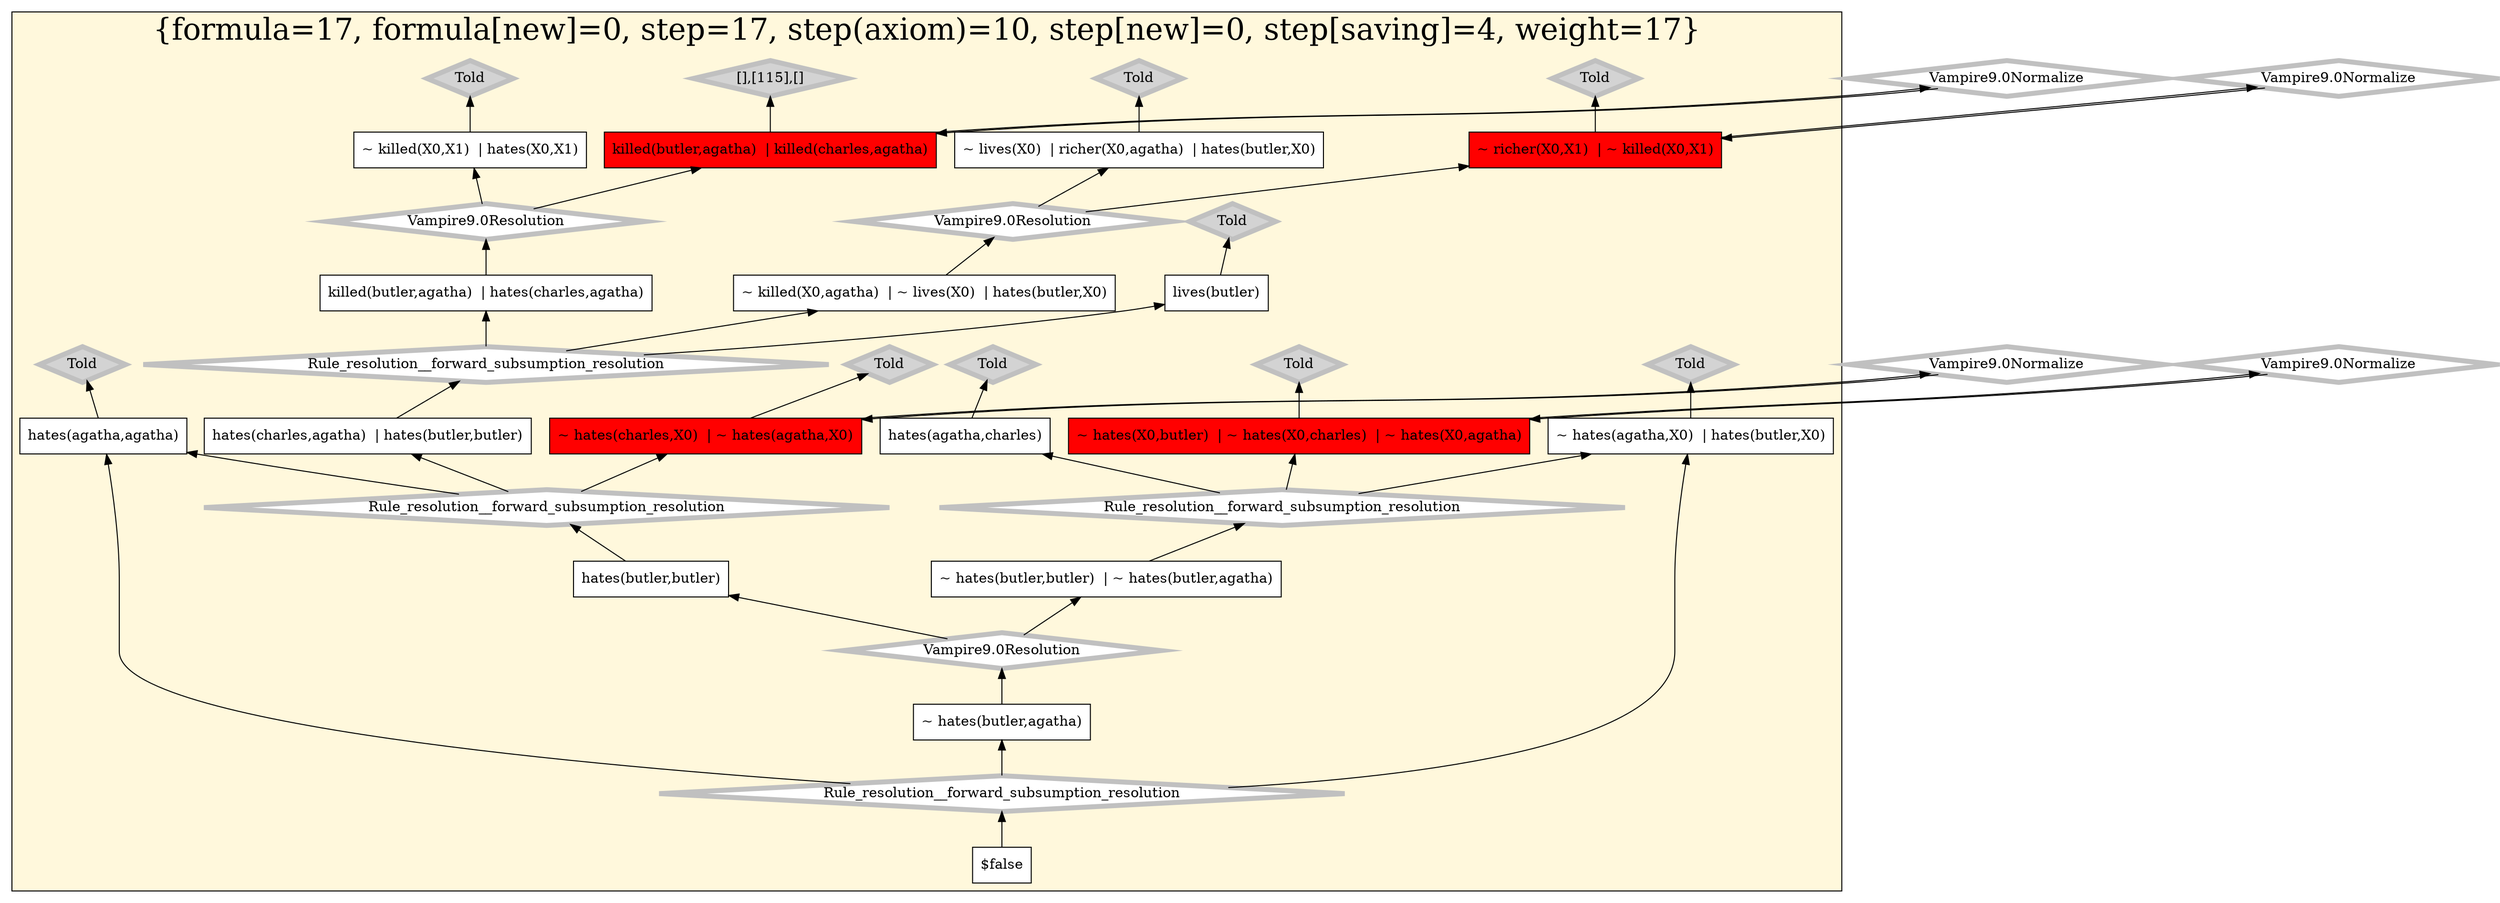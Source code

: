 digraph g 
{ rankdir=BT;
   
  "x_39" [ color="black" shape="box" label="~ killed(X0,X1)  | hates(X0,X1)" fillcolor="white" style="filled"  ];
  "x_336" [ color="black" shape="box" label="hates(agatha,agatha)" fillcolor="white" style="filled"  ];
  "x_224" [ color="black" shape="box" label="killed(butler,agatha)  | hates(charles,agatha)" fillcolor="white" style="filled"  ];
  "x_383" [ color="black" shape="box" label="~ hates(agatha,X0)  | ~ hates(charles,X0)" fillcolor="red" style="filled"  ];
  "x_2" [ color="black" shape="box" label="$false" fillcolor="white" style="filled"  ];
  "x_383" [ color="black" shape="box" label="~ hates(charles,X0)  | ~ hates(agatha,X0)" fillcolor="red" style="filled"  ];
  "x_303" [ color="black" shape="box" label="~ hates(butler,agatha)" fillcolor="white" style="filled"  ];
  "x_391" [ color="black" shape="box" label="hates(charles,agatha)  | hates(butler,butler)" fillcolor="white" style="filled"  ];
  "x_213" [ color="black" shape="box" label="~ lives(X0)  | richer(X0,agatha)  | hates(butler,X0)" fillcolor="white" style="filled"  ];
  "x_225" [ color="black" shape="box" label="hates(agatha,charles)" fillcolor="white" style="filled"  ];
  "x_392" [ color="black" shape="box" label="~ hates(X0,agatha)  | ~ hates(X0,butler)  | ~ hates(X0,charles)" fillcolor="red" style="filled"  ];
  "x_115" [ color="black" shape="box" label="killed(charles,agatha)  | killed(butler,agatha)" fillcolor="red" style="filled"  ];
  "x_5" [ color="black" shape="box" label="~ killed(X0,agatha)  | ~ lives(X0)  | hates(butler,X0)" fillcolor="white" style="filled"  ];
  "x_390" [ color="black" shape="box" label="~ killed(X0,X1)  | ~ richer(X0,X1)" fillcolor="red" style="filled"  ];
  "x_390" [ color="black" shape="box" label="~ richer(X0,X1)  | ~ killed(X0,X1)" fillcolor="red" style="filled"  ];
  "x_270" [ color="black" shape="box" label="hates(butler,butler)" fillcolor="white" style="filled"  ];
  "x_3" [ color="black" shape="box" label="lives(butler)" fillcolor="white" style="filled"  ];
  "x_82" [ color="black" shape="box" label="~ hates(agatha,X0)  | hates(butler,X0)" fillcolor="white" style="filled"  ];
  "x_115" [ color="black" shape="box" label="killed(butler,agatha)  | killed(charles,agatha)" fillcolor="red" style="filled"  ];
  "x_379" [ color="black" shape="box" label="~ hates(butler,butler)  | ~ hates(butler,agatha)" fillcolor="white" style="filled"  ];
  "x_392" [ color="black" shape="box" label="~ hates(X0,butler)  | ~ hates(X0,charles)  | ~ hates(X0,agatha)" fillcolor="red" style="filled"  ];
  "-7f2be617:1240b4a10d1:-45ec" [ URL="http://browser.inference-web.org/iwbrowser/BrowseNodeSet?url=http%3A%2F%2Finference-web.org%2Fproofs%2Ftptp%2FSolutions%2FPUZ%2FPUZ001-1%2FVampire---9.0%2Fanswer.owl%23ns_6" color="grey" shape="diamond" label="Told" fillcolor="lightgrey" style="filled" penwidth="5"  ];
  "x_392" -> "-7f2be617:1240b4a10d1:-45ec";
  "-7f2be617:1240b4a10d1:-4645" [ URL="http://browser.inference-web.org/iwbrowser/BrowseNodeSet?url=http%3A%2F%2Finference-web.org%2Fproofs%2Ftptp%2FSolutions%2FPUZ%2FPUZ001-1%2FVampire---9.0%2Fanswer.owl%23ns_38" color="grey" shape="diamond" label="Vampire9.0Resolution" fillcolor="white" style="filled" penwidth="5"  ];
  "x_303" -> "-7f2be617:1240b4a10d1:-4645";
  "-7f2be617:1240b4a10d1:-4645" -> "x_270";
  "-7f2be617:1240b4a10d1:-4645" -> "x_379";
  "-7f2be617:1240b4a10d1:-461c" [ URL="http://browser.inference-web.org/iwbrowser/BrowseNodeSet?url=http%3A%2F%2Finference-web.org%2Fproofs%2Ftptp%2FSolutions%2FPUZ%2FPUZ001-1%2FVampire---9.0%2Fanswer.owl%23ns_11" color="grey" shape="diamond" label="Told" fillcolor="lightgrey" style="filled" penwidth="5"  ];
  "x_213" -> "-7f2be617:1240b4a10d1:-461c";
  "-7f2be617:1240b4a10d1:-4600" [ URL="http://browser.inference-web.org/iwbrowser/BrowseNodeSet?url=http%3A%2F%2Finference-web.org%2Fproofs%2Ftptp%2FSolutions%2FPUZ%2FPUZ001-1%2FVampire---9.0%2Fanswer.owl%23ns_7" color="grey" shape="diamond" label="Told" fillcolor="lightgrey" style="filled" penwidth="5"  ];
  "x_336" -> "-7f2be617:1240b4a10d1:-4600";
  "-7f2be617:1240b4a10d1:-4605" [ URL="http://browser.inference-web.org/iwbrowser/BrowseNodeSet?url=http%3A%2F%2Finference-web.org%2Fproofs%2Ftptp%2FSolutions%2FPUZ%2FPUZ001-1%2FVampire---9.0%2Fanswer.owl%23ns_5" color="grey" shape="diamond" label="Told" fillcolor="lightgrey" style="filled" penwidth="5"  ];
  "x_383" -> "-7f2be617:1240b4a10d1:-4605";
  "-7f2be617:1240b4a10d1:-4609" [ URL="http://browser.inference-web.org/iwbrowser/BrowseNodeSet?url=http%3A%2F%2Finference-web.org%2Fproofs%2Ftptp%2FSolutions%2FPUZ%2FPUZ001-1%2FVampire---9.0%2Fanswer.owl%23ns_14" color="grey" shape="diamond" label="Vampire9.0Normalize" fillcolor="white" style="filled" penwidth="5"  ];
  "x_383" -> "-7f2be617:1240b4a10d1:-4609";
  "-7f2be617:1240b4a10d1:-4609" -> "x_383";
  "-7f2be617:1240b4a10d1:-463a" [ URL="http://browser.inference-web.org/iwbrowser/BrowseNodeSet?url=http%3A%2F%2Finference-web.org%2Fproofs%2Ftptp%2FSolutions%2FPUZ%2FPUZ001-1%2FVampire---9.0%2Fanswer.owl%23ns_35" color="grey" shape="diamond" label="Rule_resolution__forward_subsumption_resolution" fillcolor="white" style="filled" penwidth="5"  ];
  "x_391" -> "-7f2be617:1240b4a10d1:-463a";
  "-7f2be617:1240b4a10d1:-463a" -> "x_3";
  "-7f2be617:1240b4a10d1:-463a" -> "x_5";
  "-7f2be617:1240b4a10d1:-463a" -> "x_224";
  "-7f2be617:1240b4a10d1:-45fb" [ URL="http://browser.inference-web.org/iwbrowser/BrowseNodeSet?url=http%3A%2F%2Finference-web.org%2Fproofs%2Ftptp%2FSolutions%2FPUZ%2FPUZ001-1%2FVampire---9.0%2Fanswer.owl%23ns_29" color="grey" shape="diamond" label="Rule_resolution__forward_subsumption_resolution" fillcolor="white" style="filled" penwidth="5"  ];
  "x_379" -> "-7f2be617:1240b4a10d1:-45fb";
  "-7f2be617:1240b4a10d1:-45fb" -> "x_82";
  "-7f2be617:1240b4a10d1:-45fb" -> "x_225";
  "-7f2be617:1240b4a10d1:-45fb" -> "x_392";
  "-7f2be617:1240b4a10d1:-45f0" [ URL="http://browser.inference-web.org/iwbrowser/BrowseNodeSet?url=http%3A%2F%2Finference-web.org%2Fproofs%2Ftptp%2FSolutions%2FPUZ%2FPUZ001-1%2FVampire---9.0%2Fanswer.owl%23ns_15" color="grey" shape="diamond" label="Vampire9.0Normalize" fillcolor="white" style="filled" penwidth="5"  ];
  "x_392" -> "-7f2be617:1240b4a10d1:-45f0";
  "-7f2be617:1240b4a10d1:-45f0" -> "x_392";
  "-7f2be617:1240b4a10d1:-464f" [ URL="http://browser.inference-web.org/iwbrowser/BrowseNodeSet?url=http%3A%2F%2Finference-web.org%2Fproofs%2Ftptp%2FSolutions%2FPUZ%2FPUZ001-1%2FVampire---9.0%2Fanswer.owl%23answer" color="grey" shape="diamond" label="Rule_resolution__forward_subsumption_resolution" fillcolor="white" style="filled" penwidth="5"  ];
  "x_2" -> "-7f2be617:1240b4a10d1:-464f";
  "-7f2be617:1240b4a10d1:-464f" -> "x_82";
  "-7f2be617:1240b4a10d1:-464f" -> "x_303";
  "-7f2be617:1240b4a10d1:-464f" -> "x_336";
  "-7f2be617:1240b4a10d1:-4634" [ URL="http://browser.inference-web.org/iwbrowser/BrowseNodeSet?url=http%3A%2F%2Finference-web.org%2Fproofs%2Ftptp%2FSolutions%2FPUZ%2FPUZ001-1%2FVampire---9.0%2Fanswer.owl%23ns_31" color="grey" shape="diamond" label="Vampire9.0Resolution" fillcolor="white" style="filled" penwidth="5"  ];
  "x_224" -> "-7f2be617:1240b4a10d1:-4634";
  "-7f2be617:1240b4a10d1:-4634" -> "x_39";
  "-7f2be617:1240b4a10d1:-4634" -> "x_115";
  "-7f2be617:1240b4a10d1:-4617" [ URL="http://browser.inference-web.org/iwbrowser/BrowseNodeSet?url=http%3A%2F%2Finference-web.org%2Fproofs%2Ftptp%2FSolutions%2FPUZ%2FPUZ001-1%2FVampire---9.0%2Fanswer.owl%23ns_13" color="grey" shape="diamond" label="Vampire9.0Normalize" fillcolor="white" style="filled" penwidth="5"  ];
  "x_390" -> "-7f2be617:1240b4a10d1:-4617";
  "-7f2be617:1240b4a10d1:-4617" -> "x_390";
  "-7f2be617:1240b4a10d1:-4613" [ URL="http://browser.inference-web.org/iwbrowser/BrowseNodeSet?url=http%3A%2F%2Finference-web.org%2Fproofs%2Ftptp%2FSolutions%2FPUZ%2FPUZ001-1%2FVampire---9.0%2Fanswer.owl%23ns_4" color="grey" shape="diamond" label="Told" fillcolor="lightgrey" style="filled" penwidth="5"  ];
  "x_390" -> "-7f2be617:1240b4a10d1:-4613";
  "-7f2be617:1240b4a10d1:-45e7" [ URL="http://browser.inference-web.org/iwbrowser/BrowseNodeSet?url=http%3A%2F%2Finference-web.org%2Fproofs%2Ftptp%2FSolutions%2FPUZ%2FPUZ001-1%2FVampire---9.0%2Fanswer.owl%23ns_8" color="grey" shape="diamond" label="Told" fillcolor="lightgrey" style="filled" penwidth="5"  ];
  "x_225" -> "-7f2be617:1240b4a10d1:-45e7";
  "-7f2be617:1240b4a10d1:-4640" [ URL="http://browser.inference-web.org/iwbrowser/BrowseNodeSet?url=http%3A%2F%2Finference-web.org%2Fproofs%2Ftptp%2FSolutions%2FPUZ%2FPUZ001-1%2FVampire---9.0%2Fanswer.owl%23ns_37" color="grey" shape="diamond" label="Rule_resolution__forward_subsumption_resolution" fillcolor="white" style="filled" penwidth="5"  ];
  "x_270" -> "-7f2be617:1240b4a10d1:-4640";
  "-7f2be617:1240b4a10d1:-4640" -> "x_336";
  "-7f2be617:1240b4a10d1:-4640" -> "x_383";
  "-7f2be617:1240b4a10d1:-4640" -> "x_391";
  "-7f2be617:1240b4a10d1:-462f" [ URL="http://browser.inference-web.org/iwbrowser/BrowseNodeSet?url=http%3A%2F%2Finference-web.org%2Fproofs%2Ftptp%2FSolutions%2FPUZ%2FPUZ001-1%2FVampire---9.0%2Fanswer.owl%23ns_16" color="grey" shape="diamond" label="Vampire9.0Normalize" fillcolor="white" style="filled" penwidth="5"  ];
  "x_115" -> "-7f2be617:1240b4a10d1:-462f";
  "-7f2be617:1240b4a10d1:-462f" -> "x_115";
  "-7f2be617:1240b4a10d1:-45f5" [ URL="http://browser.inference-web.org/iwbrowser/BrowseNodeSet?url=http%3A%2F%2Finference-web.org%2Fproofs%2Ftptp%2FSolutions%2FPUZ%2FPUZ001-1%2FVampire---9.0%2Fanswer.owl%23ns_10" color="grey" shape="diamond" label="Told" fillcolor="lightgrey" style="filled" penwidth="5"  ];
  "x_82" -> "-7f2be617:1240b4a10d1:-45f5";
  "-7f2be617:1240b4a10d1:-4621" [ URL="http://browser.inference-web.org/iwbrowser/BrowseNodeSet?url=http%3A%2F%2Finference-web.org%2Fproofs%2Ftptp%2FSolutions%2FPUZ%2FPUZ001-1%2FVampire---9.0%2Fanswer.owl%23ns_17" color="grey" shape="diamond" label="Vampire9.0Resolution" fillcolor="white" style="filled" penwidth="5"  ];
  "x_5" -> "-7f2be617:1240b4a10d1:-4621";
  "-7f2be617:1240b4a10d1:-4621" -> "x_213";
  "-7f2be617:1240b4a10d1:-4621" -> "x_390";
  "-7f2be617:1240b4a10d1:-462b" [ URL="http://browser.inference-web.org/iwbrowser/BrowseNodeSet?url=http%3A%2F%2Finference-web.org%2Fproofs%2Ftptp%2FSolutions%2FPUZ%2FPUZ001-1%2FVampire---9.0%2Fanswer.owl%23ns_12" color="grey" shape="diamond" label="[],[115],[]" fillcolor="lightgrey" style="filled" penwidth="5"  ];
  "x_115" -> "-7f2be617:1240b4a10d1:-462b";
  "-7f2be617:1240b4a10d1:-460e" [ URL="http://browser.inference-web.org/iwbrowser/BrowseNodeSet?url=http%3A%2F%2Finference-web.org%2Fproofs%2Ftptp%2FSolutions%2FPUZ%2FPUZ001-1%2FVampire---9.0%2Fanswer.owl%23ns_2" color="grey" shape="diamond" label="Told" fillcolor="lightgrey" style="filled" penwidth="5"  ];
  "x_3" -> "-7f2be617:1240b4a10d1:-460e";
  "-7f2be617:1240b4a10d1:-4626" [ URL="http://browser.inference-web.org/iwbrowser/BrowseNodeSet?url=http%3A%2F%2Finference-web.org%2Fproofs%2Ftptp%2FSolutions%2FPUZ%2FPUZ001-1%2FVampire---9.0%2Fanswer.owl%23ns_9" color="grey" shape="diamond" label="Told" fillcolor="lightgrey" style="filled" penwidth="5"  ];
  "x_39" -> "-7f2be617:1240b4a10d1:-4626";
  
 subgraph cluster_opt 
{ labelloc=b label="{formula=17, formula[new]=0, step=17, step(axiom)=10, step[new]=0, step[saving]=4, weight=17}" 
 fontsize=30 fillcolor=cornsilk style=filled 
  x_2 ; x_3 ; x_5 ; x_39 ; x_336 ; x_383 ; x_379 ; x_225 ; x_224 ; x_392 ; x_115 ; x_82 ; x_213 ; x_391 ; x_270 ; x_390 ; x_303 ; "-7f2be617:1240b4a10d1:-45ec" ;
 "-7f2be617:1240b4a10d1:-4645" ;
 "-7f2be617:1240b4a10d1:-461c" ;
 "-7f2be617:1240b4a10d1:-4600" ;
 "-7f2be617:1240b4a10d1:-4605" ;
 "-7f2be617:1240b4a10d1:-463a" ;
 "-7f2be617:1240b4a10d1:-45fb" ;
 "-7f2be617:1240b4a10d1:-464f" ;
 "-7f2be617:1240b4a10d1:-4634" ;
 "-7f2be617:1240b4a10d1:-4613" ;
 "-7f2be617:1240b4a10d1:-45e7" ;
 "-7f2be617:1240b4a10d1:-4640" ;
 "-7f2be617:1240b4a10d1:-45f5" ;
 "-7f2be617:1240b4a10d1:-4621" ;
 "-7f2be617:1240b4a10d1:-462b" ;
 "-7f2be617:1240b4a10d1:-460e" ;
 "-7f2be617:1240b4a10d1:-4626" ;
 
}
 
}
